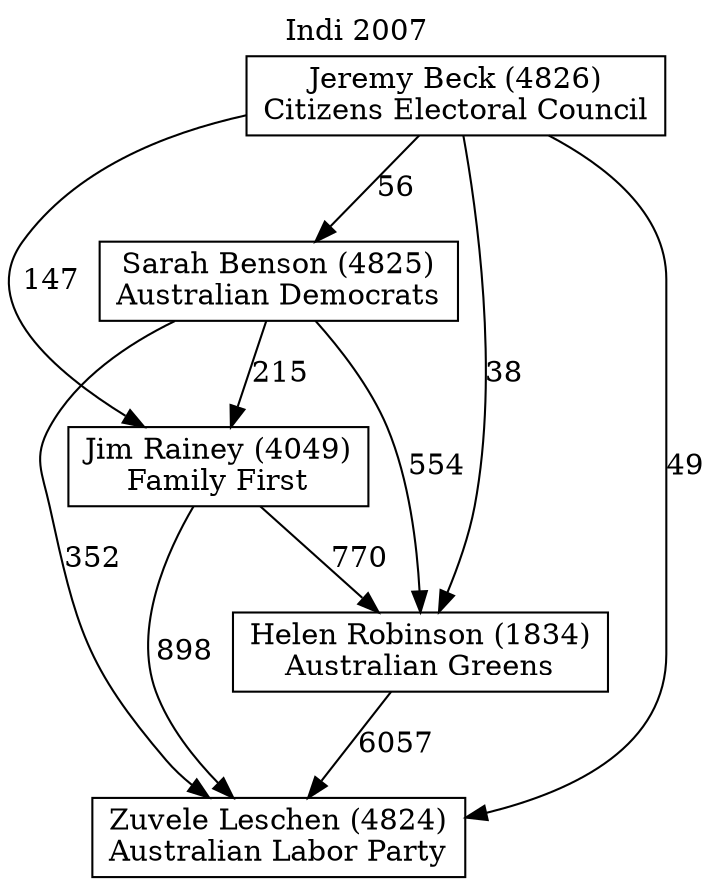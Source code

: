 // House preference flow
digraph "Zuvele Leschen (4824)_Indi_2007" {
	graph [label="Indi 2007" labelloc=t mclimit=10]
	node [shape=box]
	"Zuvele Leschen (4824)" [label="Zuvele Leschen (4824)
Australian Labor Party"]
	"Helen Robinson (1834)" [label="Helen Robinson (1834)
Australian Greens"]
	"Jim Rainey (4049)" [label="Jim Rainey (4049)
Family First"]
	"Sarah Benson (4825)" [label="Sarah Benson (4825)
Australian Democrats"]
	"Jeremy Beck (4826)" [label="Jeremy Beck (4826)
Citizens Electoral Council"]
	"Helen Robinson (1834)" -> "Zuvele Leschen (4824)" [label=6057]
	"Jim Rainey (4049)" -> "Helen Robinson (1834)" [label=770]
	"Sarah Benson (4825)" -> "Jim Rainey (4049)" [label=215]
	"Jeremy Beck (4826)" -> "Sarah Benson (4825)" [label=56]
	"Jim Rainey (4049)" -> "Zuvele Leschen (4824)" [label=898]
	"Sarah Benson (4825)" -> "Zuvele Leschen (4824)" [label=352]
	"Jeremy Beck (4826)" -> "Zuvele Leschen (4824)" [label=49]
	"Jeremy Beck (4826)" -> "Jim Rainey (4049)" [label=147]
	"Sarah Benson (4825)" -> "Helen Robinson (1834)" [label=554]
	"Jeremy Beck (4826)" -> "Helen Robinson (1834)" [label=38]
}
